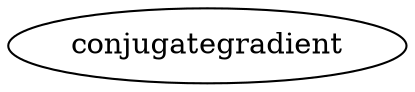 /* Created by mdot for Matlab */
digraph m2html {

  conjugategradient [URL="conjugategradient.html"];
}
